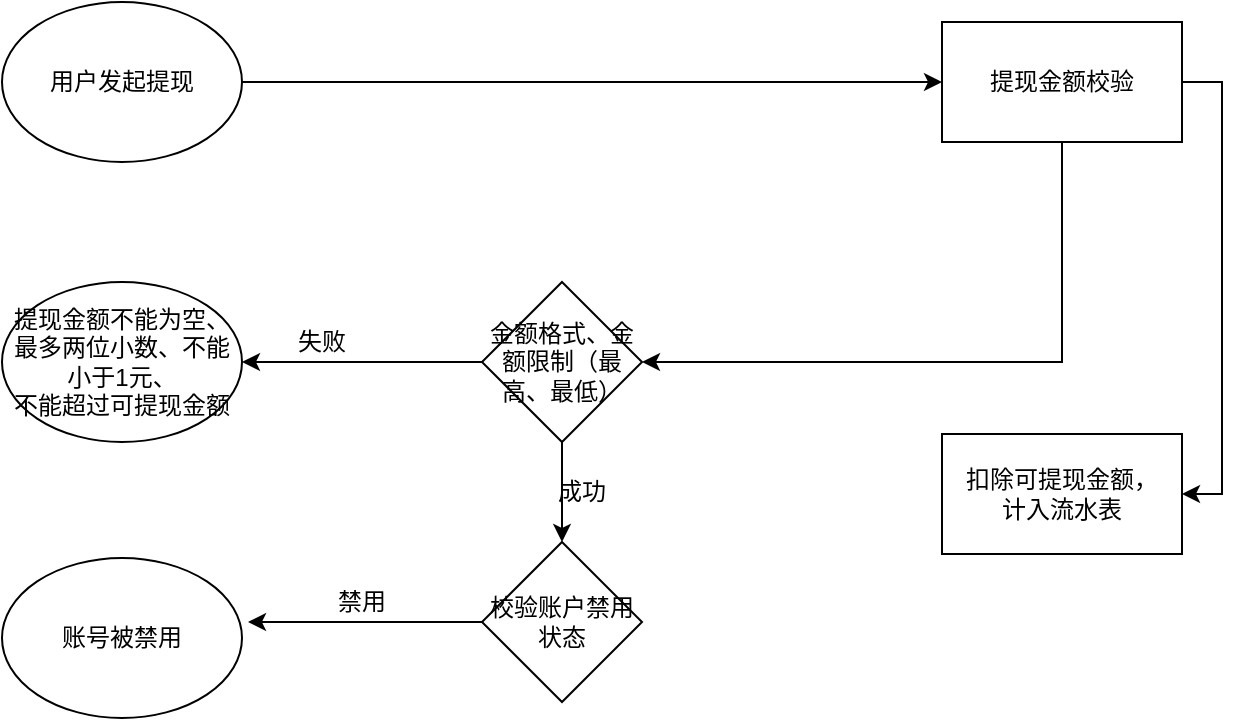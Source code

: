 <mxfile version="12.1.9" type="github" pages="1">
  <diagram id="ep64UdQq2w47eoxnLUAS" name="第 1 页">
    <mxGraphModel dx="1392" dy="749" grid="1" gridSize="10" guides="1" tooltips="1" connect="1" arrows="1" fold="1" page="1" pageScale="1" pageWidth="827" pageHeight="1169" math="0" shadow="0">
      <root>
        <mxCell id="0"/>
        <mxCell id="1" parent="0"/>
        <mxCell id="IuhCuXHCw700vj-FfKhi-3" style="edgeStyle=orthogonalEdgeStyle;rounded=0;orthogonalLoop=1;jettySize=auto;html=1;entryX=0;entryY=0.5;entryDx=0;entryDy=0;" parent="1" source="IuhCuXHCw700vj-FfKhi-1" target="IuhCuXHCw700vj-FfKhi-2" edge="1">
          <mxGeometry relative="1" as="geometry"/>
        </mxCell>
        <mxCell id="IuhCuXHCw700vj-FfKhi-1" value="用户发起提现" style="ellipse;whiteSpace=wrap;html=1;" parent="1" vertex="1">
          <mxGeometry x="40" y="50" width="120" height="80" as="geometry"/>
        </mxCell>
        <mxCell id="IuhCuXHCw700vj-FfKhi-5" value="" style="edgeStyle=orthogonalEdgeStyle;rounded=0;orthogonalLoop=1;jettySize=auto;html=1;exitX=1;exitY=0.5;exitDx=0;exitDy=0;entryX=1;entryY=0.5;entryDx=0;entryDy=0;" parent="1" source="IuhCuXHCw700vj-FfKhi-2" target="IuhCuXHCw700vj-FfKhi-4" edge="1">
          <mxGeometry relative="1" as="geometry"/>
        </mxCell>
        <mxCell id="U5Xe9v4DzJ4esqf87ya7-3" style="edgeStyle=orthogonalEdgeStyle;rounded=0;orthogonalLoop=1;jettySize=auto;html=1;entryX=1;entryY=0.5;entryDx=0;entryDy=0;exitX=0.5;exitY=1;exitDx=0;exitDy=0;" edge="1" parent="1" source="IuhCuXHCw700vj-FfKhi-2" target="U5Xe9v4DzJ4esqf87ya7-2">
          <mxGeometry relative="1" as="geometry"/>
        </mxCell>
        <mxCell id="IuhCuXHCw700vj-FfKhi-2" value="提现金额校验" style="rounded=0;whiteSpace=wrap;html=1;" parent="1" vertex="1">
          <mxGeometry x="510" y="60" width="120" height="60" as="geometry"/>
        </mxCell>
        <mxCell id="IuhCuXHCw700vj-FfKhi-4" value="扣除可提现金额，&lt;br&gt;计入流水表" style="rounded=0;whiteSpace=wrap;html=1;" parent="1" vertex="1">
          <mxGeometry x="510" y="266" width="120" height="60" as="geometry"/>
        </mxCell>
        <mxCell id="U5Xe9v4DzJ4esqf87ya7-7" style="edgeStyle=orthogonalEdgeStyle;rounded=0;orthogonalLoop=1;jettySize=auto;html=1;entryX=1;entryY=0.5;entryDx=0;entryDy=0;" edge="1" parent="1" source="U5Xe9v4DzJ4esqf87ya7-2" target="U5Xe9v4DzJ4esqf87ya7-6">
          <mxGeometry relative="1" as="geometry"/>
        </mxCell>
        <mxCell id="U5Xe9v4DzJ4esqf87ya7-9" value="" style="edgeStyle=orthogonalEdgeStyle;rounded=0;orthogonalLoop=1;jettySize=auto;html=1;" edge="1" parent="1" source="U5Xe9v4DzJ4esqf87ya7-2" target="U5Xe9v4DzJ4esqf87ya7-8">
          <mxGeometry relative="1" as="geometry"/>
        </mxCell>
        <mxCell id="U5Xe9v4DzJ4esqf87ya7-2" value="金额格式、金额限制（最高、最低）" style="rhombus;whiteSpace=wrap;html=1;" vertex="1" parent="1">
          <mxGeometry x="280" y="190" width="80" height="80" as="geometry"/>
        </mxCell>
        <mxCell id="U5Xe9v4DzJ4esqf87ya7-11" style="edgeStyle=orthogonalEdgeStyle;rounded=0;orthogonalLoop=1;jettySize=auto;html=1;entryX=1.025;entryY=0.4;entryDx=0;entryDy=0;entryPerimeter=0;" edge="1" parent="1" source="U5Xe9v4DzJ4esqf87ya7-8" target="U5Xe9v4DzJ4esqf87ya7-10">
          <mxGeometry relative="1" as="geometry"/>
        </mxCell>
        <mxCell id="U5Xe9v4DzJ4esqf87ya7-8" value="校验账户禁用状态" style="rhombus;whiteSpace=wrap;html=1;" vertex="1" parent="1">
          <mxGeometry x="280" y="320" width="80" height="80" as="geometry"/>
        </mxCell>
        <mxCell id="U5Xe9v4DzJ4esqf87ya7-6" value="提现金额不能为空、最多两位小数、不能小于1元、&lt;br&gt;不能超过可提现金额" style="ellipse;whiteSpace=wrap;html=1;" vertex="1" parent="1">
          <mxGeometry x="40" y="190" width="120" height="80" as="geometry"/>
        </mxCell>
        <mxCell id="U5Xe9v4DzJ4esqf87ya7-10" value="账号被禁用" style="ellipse;whiteSpace=wrap;html=1;" vertex="1" parent="1">
          <mxGeometry x="40" y="328" width="120" height="80" as="geometry"/>
        </mxCell>
        <mxCell id="U5Xe9v4DzJ4esqf87ya7-12" value="失败" style="text;html=1;strokeColor=none;fillColor=none;align=center;verticalAlign=middle;whiteSpace=wrap;rounded=0;" vertex="1" parent="1">
          <mxGeometry x="180" y="210" width="40" height="20" as="geometry"/>
        </mxCell>
        <mxCell id="U5Xe9v4DzJ4esqf87ya7-13" value="成功" style="text;html=1;strokeColor=none;fillColor=none;align=center;verticalAlign=middle;whiteSpace=wrap;rounded=0;" vertex="1" parent="1">
          <mxGeometry x="310" y="285" width="40" height="20" as="geometry"/>
        </mxCell>
        <mxCell id="U5Xe9v4DzJ4esqf87ya7-14" value="禁用" style="text;html=1;strokeColor=none;fillColor=none;align=center;verticalAlign=middle;whiteSpace=wrap;rounded=0;" vertex="1" parent="1">
          <mxGeometry x="200" y="340" width="40" height="20" as="geometry"/>
        </mxCell>
      </root>
    </mxGraphModel>
  </diagram>
</mxfile>
